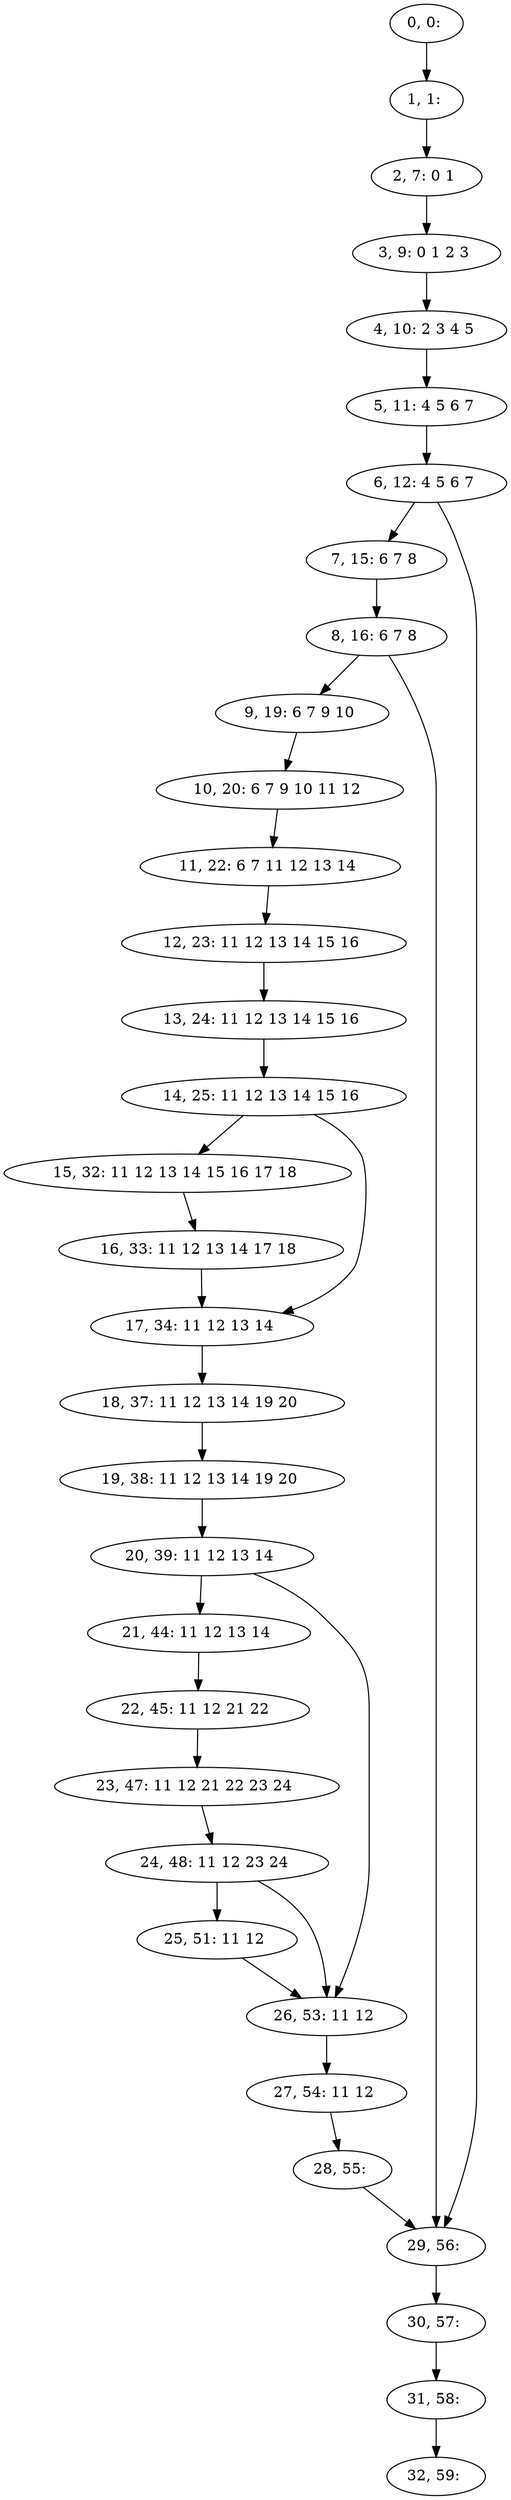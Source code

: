 digraph G {
0[label="0, 0: "];
1[label="1, 1: "];
2[label="2, 7: 0 1 "];
3[label="3, 9: 0 1 2 3 "];
4[label="4, 10: 2 3 4 5 "];
5[label="5, 11: 4 5 6 7 "];
6[label="6, 12: 4 5 6 7 "];
7[label="7, 15: 6 7 8 "];
8[label="8, 16: 6 7 8 "];
9[label="9, 19: 6 7 9 10 "];
10[label="10, 20: 6 7 9 10 11 12 "];
11[label="11, 22: 6 7 11 12 13 14 "];
12[label="12, 23: 11 12 13 14 15 16 "];
13[label="13, 24: 11 12 13 14 15 16 "];
14[label="14, 25: 11 12 13 14 15 16 "];
15[label="15, 32: 11 12 13 14 15 16 17 18 "];
16[label="16, 33: 11 12 13 14 17 18 "];
17[label="17, 34: 11 12 13 14 "];
18[label="18, 37: 11 12 13 14 19 20 "];
19[label="19, 38: 11 12 13 14 19 20 "];
20[label="20, 39: 11 12 13 14 "];
21[label="21, 44: 11 12 13 14 "];
22[label="22, 45: 11 12 21 22 "];
23[label="23, 47: 11 12 21 22 23 24 "];
24[label="24, 48: 11 12 23 24 "];
25[label="25, 51: 11 12 "];
26[label="26, 53: 11 12 "];
27[label="27, 54: 11 12 "];
28[label="28, 55: "];
29[label="29, 56: "];
30[label="30, 57: "];
31[label="31, 58: "];
32[label="32, 59: "];
0->1 ;
1->2 ;
2->3 ;
3->4 ;
4->5 ;
5->6 ;
6->7 ;
6->29 ;
7->8 ;
8->9 ;
8->29 ;
9->10 ;
10->11 ;
11->12 ;
12->13 ;
13->14 ;
14->15 ;
14->17 ;
15->16 ;
16->17 ;
17->18 ;
18->19 ;
19->20 ;
20->21 ;
20->26 ;
21->22 ;
22->23 ;
23->24 ;
24->25 ;
24->26 ;
25->26 ;
26->27 ;
27->28 ;
28->29 ;
29->30 ;
30->31 ;
31->32 ;
}
